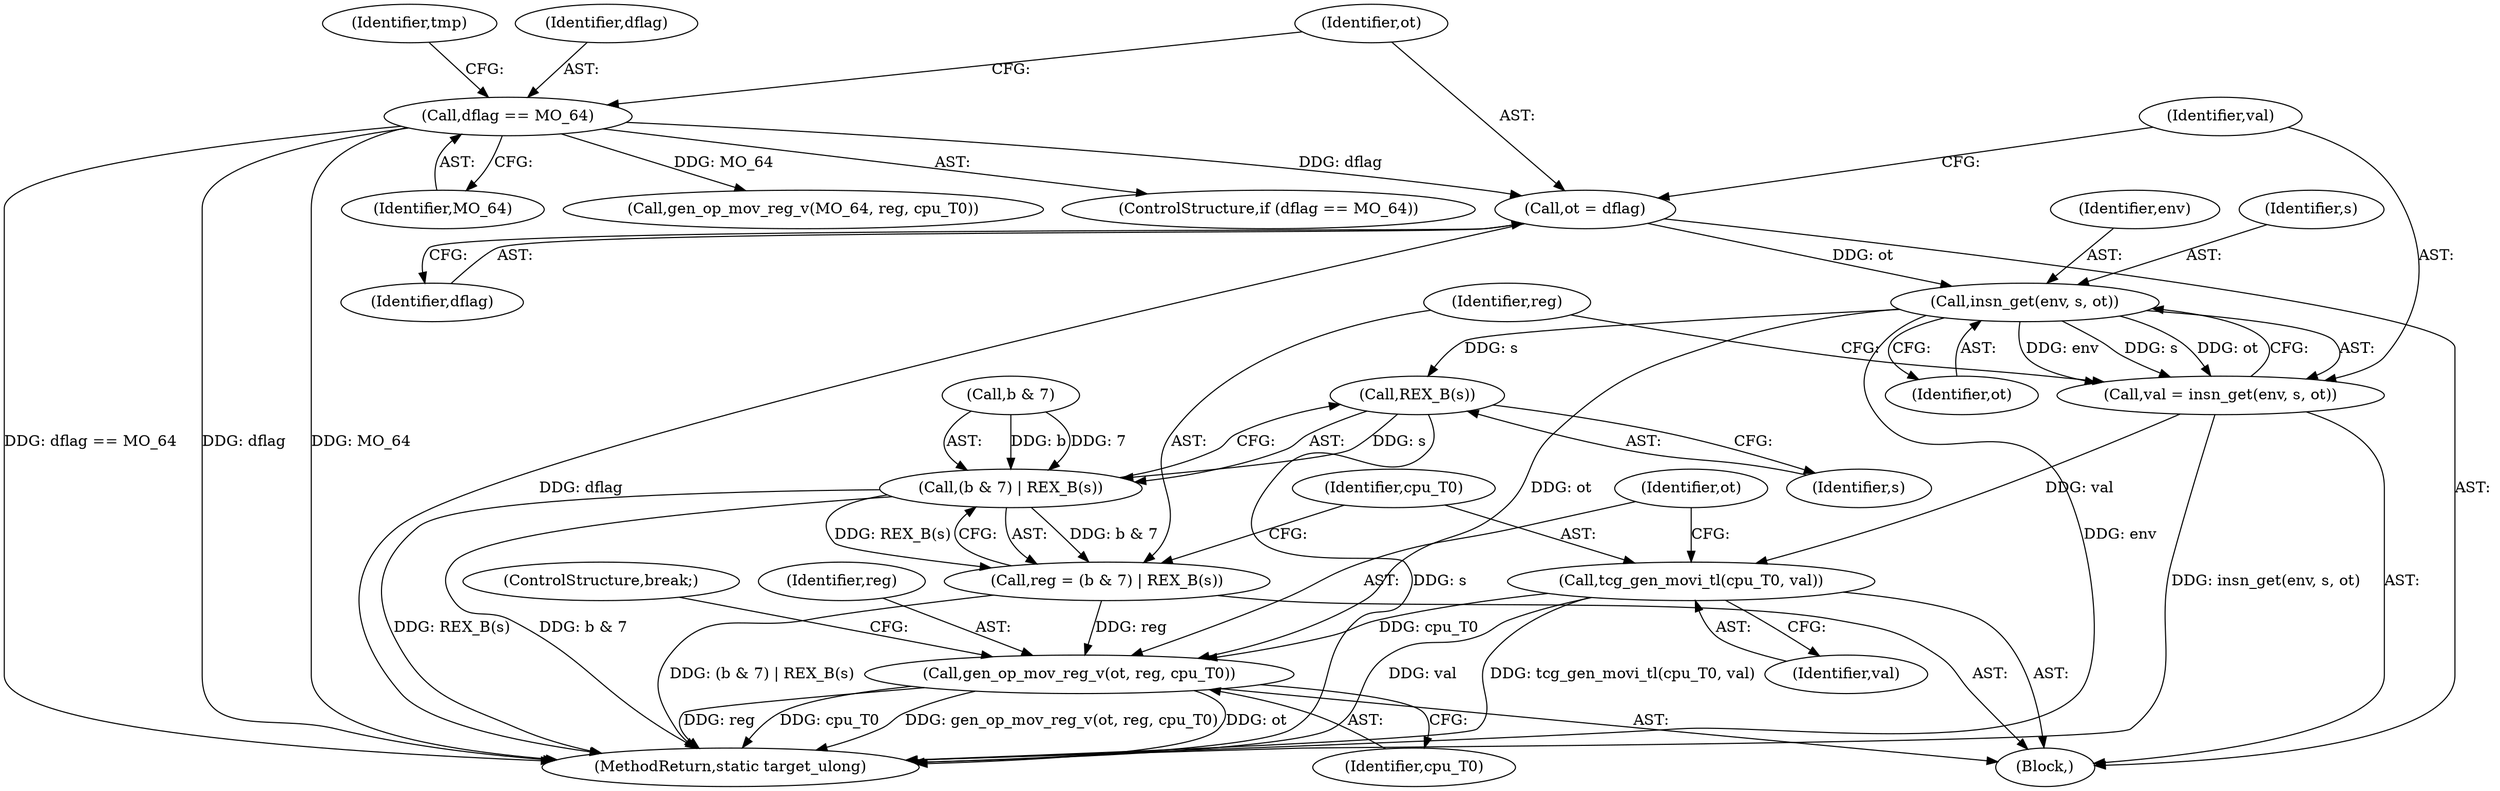 digraph "0_qemu_30663fd26c0307e414622c7a8607fbc04f92ec14@pointer" {
"1003959" [label="(Call,insn_get(env, s, ot))"];
"1003954" [label="(Call,ot = dflag)"];
"1003920" [label="(Call,dflag == MO_64)"];
"1003957" [label="(Call,val = insn_get(env, s, ot))"];
"1003971" [label="(Call,tcg_gen_movi_tl(cpu_T0, val))"];
"1003974" [label="(Call,gen_op_mov_reg_v(ot, reg, cpu_T0))"];
"1003969" [label="(Call,REX_B(s))"];
"1003965" [label="(Call,(b & 7) | REX_B(s))"];
"1003963" [label="(Call,reg = (b & 7) | REX_B(s))"];
"1003957" [label="(Call,val = insn_get(env, s, ot))"];
"1003970" [label="(Identifier,s)"];
"1003978" [label="(ControlStructure,break;)"];
"1003959" [label="(Call,insn_get(env, s, ot))"];
"1003954" [label="(Call,ot = dflag)"];
"1003976" [label="(Identifier,reg)"];
"1003956" [label="(Identifier,dflag)"];
"1003921" [label="(Identifier,dflag)"];
"1003966" [label="(Call,b & 7)"];
"1003962" [label="(Identifier,ot)"];
"1003977" [label="(Identifier,cpu_T0)"];
"1003973" [label="(Identifier,val)"];
"1003971" [label="(Call,tcg_gen_movi_tl(cpu_T0, val))"];
"1003963" [label="(Call,reg = (b & 7) | REX_B(s))"];
"1003948" [label="(Call,gen_op_mov_reg_v(MO_64, reg, cpu_T0))"];
"1003919" [label="(ControlStructure,if (dflag == MO_64))"];
"1003926" [label="(Identifier,tmp)"];
"1003972" [label="(Identifier,cpu_T0)"];
"1003975" [label="(Identifier,ot)"];
"1003920" [label="(Call,dflag == MO_64)"];
"1003965" [label="(Call,(b & 7) | REX_B(s))"];
"1003955" [label="(Identifier,ot)"];
"1003974" [label="(Call,gen_op_mov_reg_v(ot, reg, cpu_T0))"];
"1003960" [label="(Identifier,env)"];
"1003953" [label="(Block,)"];
"1003961" [label="(Identifier,s)"];
"1003964" [label="(Identifier,reg)"];
"1011840" [label="(MethodReturn,static target_ulong)"];
"1003958" [label="(Identifier,val)"];
"1003969" [label="(Call,REX_B(s))"];
"1003922" [label="(Identifier,MO_64)"];
"1003959" -> "1003957"  [label="AST: "];
"1003959" -> "1003962"  [label="CFG: "];
"1003960" -> "1003959"  [label="AST: "];
"1003961" -> "1003959"  [label="AST: "];
"1003962" -> "1003959"  [label="AST: "];
"1003957" -> "1003959"  [label="CFG: "];
"1003959" -> "1011840"  [label="DDG: env"];
"1003959" -> "1003957"  [label="DDG: env"];
"1003959" -> "1003957"  [label="DDG: s"];
"1003959" -> "1003957"  [label="DDG: ot"];
"1003954" -> "1003959"  [label="DDG: ot"];
"1003959" -> "1003969"  [label="DDG: s"];
"1003959" -> "1003974"  [label="DDG: ot"];
"1003954" -> "1003953"  [label="AST: "];
"1003954" -> "1003956"  [label="CFG: "];
"1003955" -> "1003954"  [label="AST: "];
"1003956" -> "1003954"  [label="AST: "];
"1003958" -> "1003954"  [label="CFG: "];
"1003954" -> "1011840"  [label="DDG: dflag"];
"1003920" -> "1003954"  [label="DDG: dflag"];
"1003920" -> "1003919"  [label="AST: "];
"1003920" -> "1003922"  [label="CFG: "];
"1003921" -> "1003920"  [label="AST: "];
"1003922" -> "1003920"  [label="AST: "];
"1003926" -> "1003920"  [label="CFG: "];
"1003955" -> "1003920"  [label="CFG: "];
"1003920" -> "1011840"  [label="DDG: MO_64"];
"1003920" -> "1011840"  [label="DDG: dflag == MO_64"];
"1003920" -> "1011840"  [label="DDG: dflag"];
"1003920" -> "1003948"  [label="DDG: MO_64"];
"1003957" -> "1003953"  [label="AST: "];
"1003958" -> "1003957"  [label="AST: "];
"1003964" -> "1003957"  [label="CFG: "];
"1003957" -> "1011840"  [label="DDG: insn_get(env, s, ot)"];
"1003957" -> "1003971"  [label="DDG: val"];
"1003971" -> "1003953"  [label="AST: "];
"1003971" -> "1003973"  [label="CFG: "];
"1003972" -> "1003971"  [label="AST: "];
"1003973" -> "1003971"  [label="AST: "];
"1003975" -> "1003971"  [label="CFG: "];
"1003971" -> "1011840"  [label="DDG: val"];
"1003971" -> "1011840"  [label="DDG: tcg_gen_movi_tl(cpu_T0, val)"];
"1003971" -> "1003974"  [label="DDG: cpu_T0"];
"1003974" -> "1003953"  [label="AST: "];
"1003974" -> "1003977"  [label="CFG: "];
"1003975" -> "1003974"  [label="AST: "];
"1003976" -> "1003974"  [label="AST: "];
"1003977" -> "1003974"  [label="AST: "];
"1003978" -> "1003974"  [label="CFG: "];
"1003974" -> "1011840"  [label="DDG: reg"];
"1003974" -> "1011840"  [label="DDG: cpu_T0"];
"1003974" -> "1011840"  [label="DDG: gen_op_mov_reg_v(ot, reg, cpu_T0)"];
"1003974" -> "1011840"  [label="DDG: ot"];
"1003963" -> "1003974"  [label="DDG: reg"];
"1003969" -> "1003965"  [label="AST: "];
"1003969" -> "1003970"  [label="CFG: "];
"1003970" -> "1003969"  [label="AST: "];
"1003965" -> "1003969"  [label="CFG: "];
"1003969" -> "1011840"  [label="DDG: s"];
"1003969" -> "1003965"  [label="DDG: s"];
"1003965" -> "1003963"  [label="AST: "];
"1003966" -> "1003965"  [label="AST: "];
"1003963" -> "1003965"  [label="CFG: "];
"1003965" -> "1011840"  [label="DDG: REX_B(s)"];
"1003965" -> "1011840"  [label="DDG: b & 7"];
"1003965" -> "1003963"  [label="DDG: b & 7"];
"1003965" -> "1003963"  [label="DDG: REX_B(s)"];
"1003966" -> "1003965"  [label="DDG: b"];
"1003966" -> "1003965"  [label="DDG: 7"];
"1003963" -> "1003953"  [label="AST: "];
"1003964" -> "1003963"  [label="AST: "];
"1003972" -> "1003963"  [label="CFG: "];
"1003963" -> "1011840"  [label="DDG: (b & 7) | REX_B(s)"];
}
